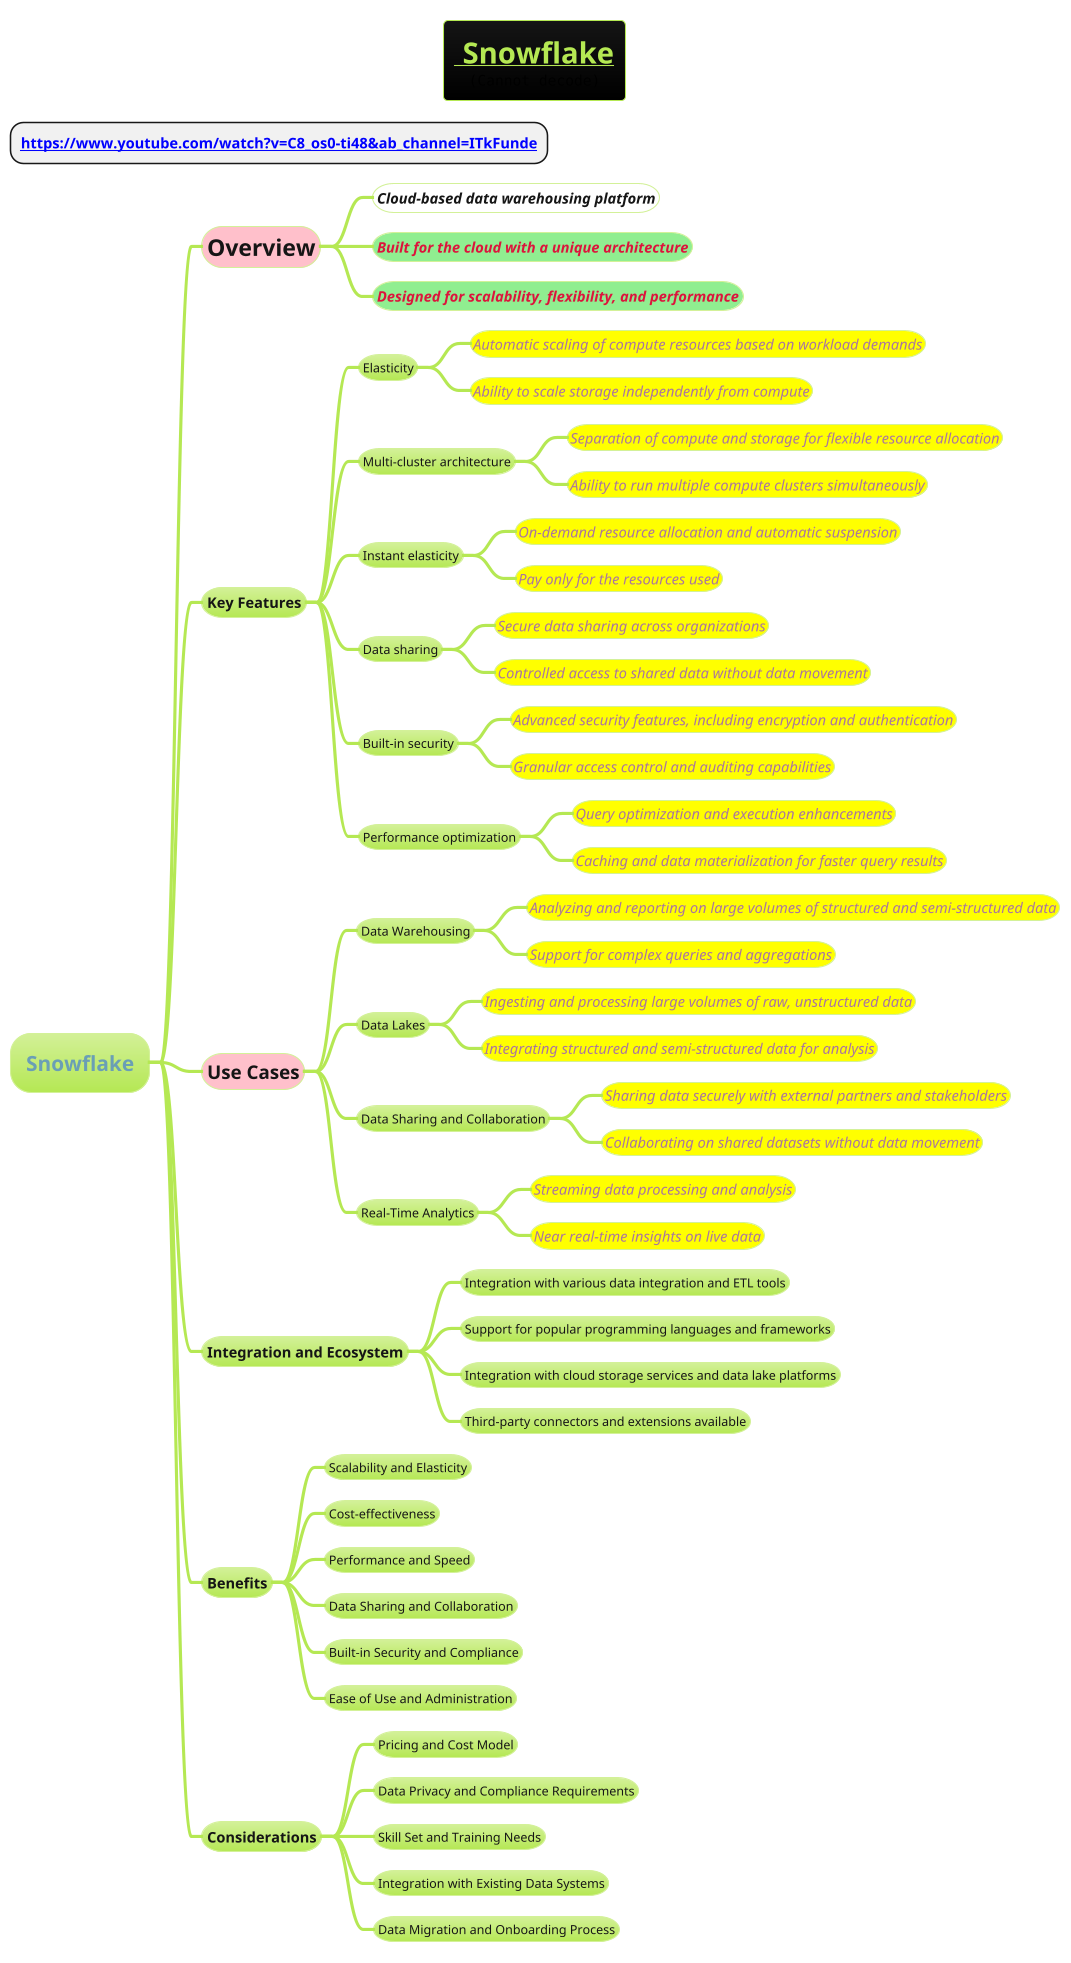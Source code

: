 @startmindmap
title =__ Snowflake__ \n<img:images/snowflake.png>

* **[[https://www.youtube.com/watch?v=C8_os0-ti48&ab_channel=ITkFunde]]**
!theme hacker

* =Snowflake
**[#pink] =**Overview**
***[#white] ====<size:14>**Cloud-based data warehousing platform**
***[#lightgreen] ====<size:14><color #crimson>**Built for the cloud with a unique architecture**</color>
***[#lightgreen] ====<size:14><color #crimson>**Designed for scalability, flexibility, and performance**</color>
** Key Features
*** Elasticity
****[#yellow] ====<size:14>Automatic scaling of compute resources based on workload demands
****[#yellow] ====<size:14>Ability to scale storage independently from compute
*** Multi-cluster architecture
****[#yellow] ====<size:14>Separation of compute and storage for flexible resource allocation
****[#yellow] ====<size:14>Ability to run multiple compute clusters simultaneously
*** Instant elasticity
****[#yellow] ====<size:14>On-demand resource allocation and automatic suspension
****[#yellow] ====<size:14>Pay only for the resources used
*** Data sharing
****[#yellow] ====<size:14>Secure data sharing across organizations
****[#yellow] ====<size:14>Controlled access to shared data without data movement
*** Built-in security
****[#yellow] ====<size:14>Advanced security features, including encryption and authentication
****[#yellow] ====<size:14>Granular access control and auditing capabilities
*** Performance optimization
****[#yellow] ====<size:14>Query optimization and execution enhancements
****[#yellow] ====<size:14>Caching and data materialization for faster query results
**[#pink] =Use Cases
*** Data Warehousing
****[#yellow] ====<size:14>Analyzing and reporting on large volumes of structured and semi-structured data
****[#yellow] ====<size:14>Support for complex queries and aggregations
*** Data Lakes
****[#yellow] ====<size:14>Ingesting and processing large volumes of raw, unstructured data
****[#yellow] ====<size:14>Integrating structured and semi-structured data for analysis
*** Data Sharing and Collaboration
****[#yellow] ====<size:14>Sharing data securely with external partners and stakeholders
****[#yellow] ====<size:14>Collaborating on shared datasets without data movement
*** Real-Time Analytics
****[#yellow] ====<size:14>Streaming data processing and analysis
****[#yellow] ====<size:14>Near real-time insights on live data
** Integration and Ecosystem
*** Integration with various data integration and ETL tools
*** Support for popular programming languages and frameworks
*** Integration with cloud storage services and data lake platforms
*** Third-party connectors and extensions available
** Benefits
*** Scalability and Elasticity
*** Cost-effectiveness
*** Performance and Speed
*** Data Sharing and Collaboration
*** Built-in Security and Compliance
*** Ease of Use and Administration
** Considerations
*** Pricing and Cost Model
*** Data Privacy and Compliance Requirements
*** Skill Set and Training Needs
*** Integration with Existing Data Systems
*** Data Migration and Onboarding Process
@endmindmap
